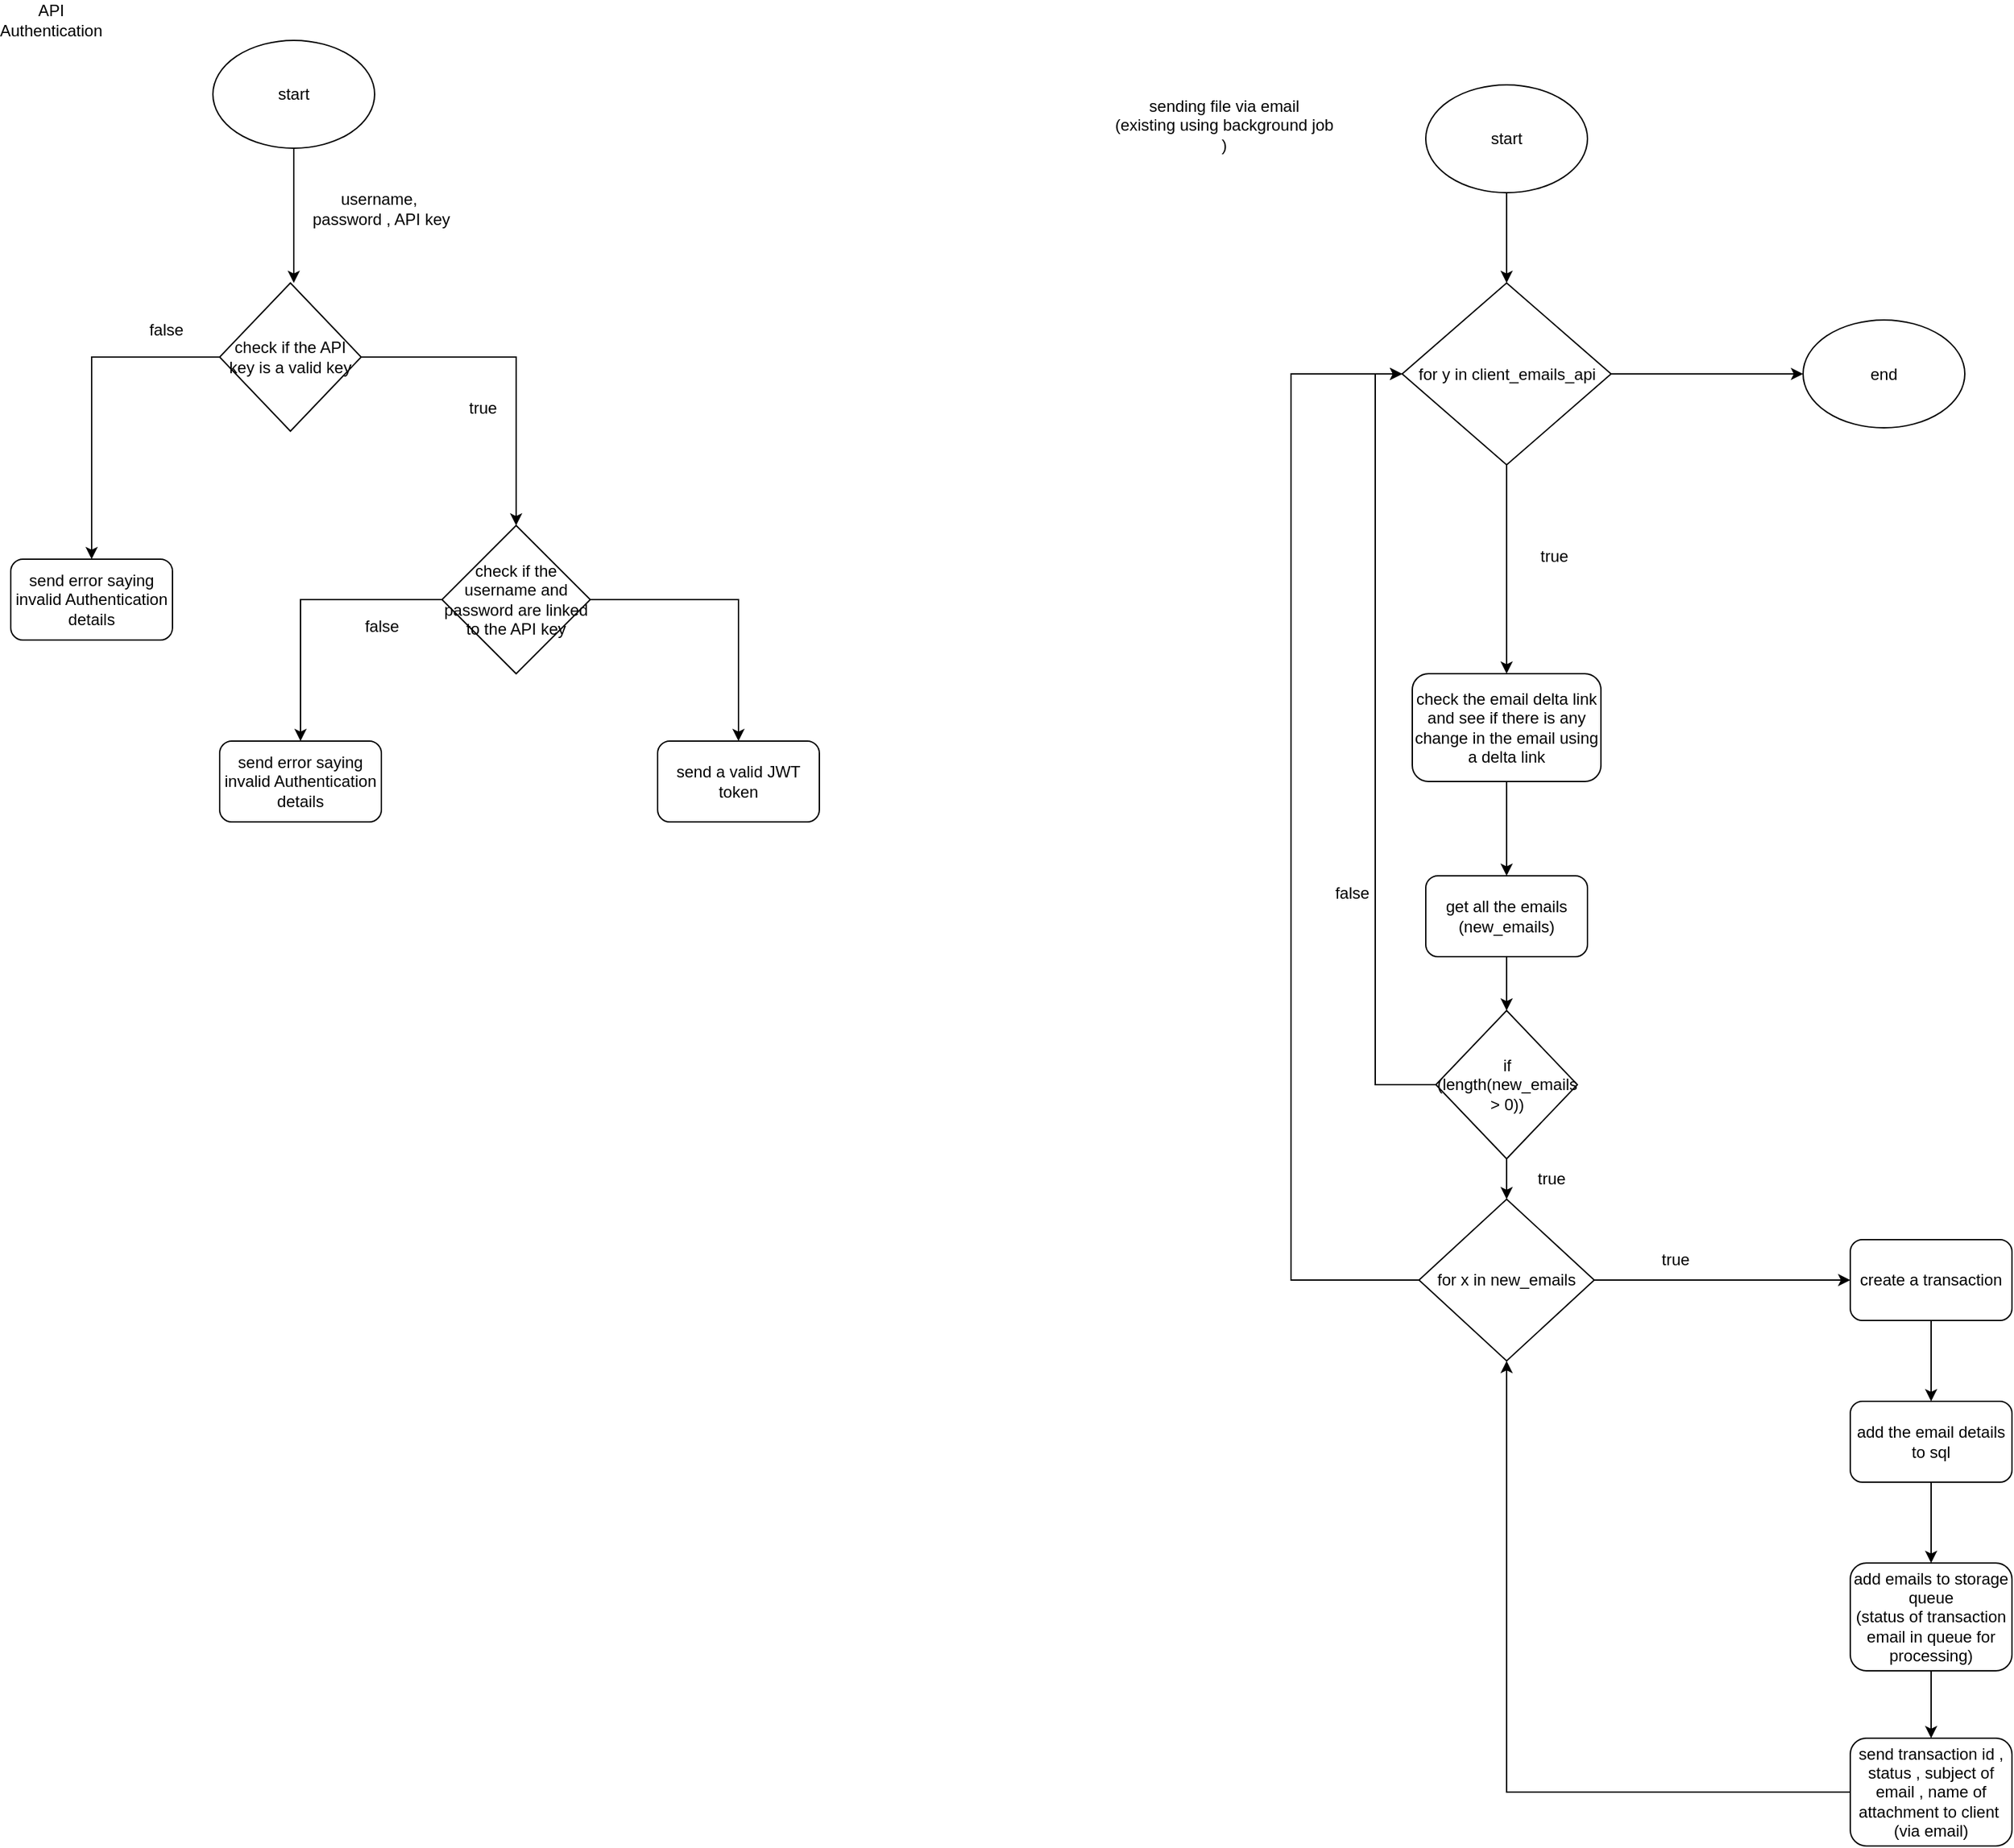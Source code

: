 <mxfile version="27.1.6">
  <diagram name="Page-1" id="D1g_SZzbeWnJD4f1NKeQ">
    <mxGraphModel dx="1018" dy="697" grid="1" gridSize="10" guides="1" tooltips="1" connect="1" arrows="1" fold="1" page="1" pageScale="1" pageWidth="850" pageHeight="1100" math="0" shadow="0">
      <root>
        <mxCell id="0" />
        <mxCell id="1" parent="0" />
        <mxCell id="yMIhiDGG9D9ogBYTGZqW-4" value="API Authentication" style="text;html=1;align=center;verticalAlign=middle;whiteSpace=wrap;rounded=0;" parent="1" vertex="1">
          <mxGeometry x="110" y="20" width="60" height="30" as="geometry" />
        </mxCell>
        <mxCell id="yMIhiDGG9D9ogBYTGZqW-6" value="start" style="ellipse;whiteSpace=wrap;html=1;" parent="1" vertex="1">
          <mxGeometry x="260" y="50" width="120" height="80" as="geometry" />
        </mxCell>
        <mxCell id="yMIhiDGG9D9ogBYTGZqW-7" value="" style="endArrow=classic;html=1;rounded=0;exitX=0.5;exitY=1;exitDx=0;exitDy=0;entryX=0.5;entryY=0;entryDx=0;entryDy=0;" parent="1" source="yMIhiDGG9D9ogBYTGZqW-6" edge="1">
          <mxGeometry width="50" height="50" relative="1" as="geometry">
            <mxPoint x="300" y="260" as="sourcePoint" />
            <mxPoint x="320" y="230" as="targetPoint" />
          </mxGeometry>
        </mxCell>
        <mxCell id="yMIhiDGG9D9ogBYTGZqW-9" value="username,&amp;nbsp;&lt;div&gt;password , API key&lt;/div&gt;" style="text;html=1;align=center;verticalAlign=middle;whiteSpace=wrap;rounded=0;" parent="1" vertex="1">
          <mxGeometry x="330" y="150" width="110" height="50" as="geometry" />
        </mxCell>
        <mxCell id="yMIhiDGG9D9ogBYTGZqW-22" style="edgeStyle=orthogonalEdgeStyle;rounded=0;orthogonalLoop=1;jettySize=auto;html=1;exitX=0;exitY=0.5;exitDx=0;exitDy=0;" parent="1" source="yMIhiDGG9D9ogBYTGZqW-12" target="yMIhiDGG9D9ogBYTGZqW-21" edge="1">
          <mxGeometry relative="1" as="geometry" />
        </mxCell>
        <mxCell id="yMIhiDGG9D9ogBYTGZqW-25" style="edgeStyle=orthogonalEdgeStyle;rounded=0;orthogonalLoop=1;jettySize=auto;html=1;exitX=1;exitY=0.5;exitDx=0;exitDy=0;entryX=0.5;entryY=0;entryDx=0;entryDy=0;" parent="1" source="yMIhiDGG9D9ogBYTGZqW-12" target="yMIhiDGG9D9ogBYTGZqW-24" edge="1">
          <mxGeometry relative="1" as="geometry" />
        </mxCell>
        <mxCell id="yMIhiDGG9D9ogBYTGZqW-12" value="check if the username and password are linked to the API key" style="rhombus;whiteSpace=wrap;html=1;" parent="1" vertex="1">
          <mxGeometry x="430" y="410" width="110" height="110" as="geometry" />
        </mxCell>
        <mxCell id="yMIhiDGG9D9ogBYTGZqW-16" style="edgeStyle=orthogonalEdgeStyle;rounded=0;orthogonalLoop=1;jettySize=auto;html=1;entryX=0.5;entryY=0;entryDx=0;entryDy=0;" parent="1" source="yMIhiDGG9D9ogBYTGZqW-14" target="yMIhiDGG9D9ogBYTGZqW-12" edge="1">
          <mxGeometry relative="1" as="geometry" />
        </mxCell>
        <mxCell id="yMIhiDGG9D9ogBYTGZqW-19" style="edgeStyle=orthogonalEdgeStyle;rounded=0;orthogonalLoop=1;jettySize=auto;html=1;exitX=0;exitY=0.5;exitDx=0;exitDy=0;entryX=0.5;entryY=0;entryDx=0;entryDy=0;" parent="1" source="yMIhiDGG9D9ogBYTGZqW-14" target="yMIhiDGG9D9ogBYTGZqW-18" edge="1">
          <mxGeometry relative="1" as="geometry" />
        </mxCell>
        <mxCell id="yMIhiDGG9D9ogBYTGZqW-14" value="check if the API key is a valid key" style="rhombus;whiteSpace=wrap;html=1;" parent="1" vertex="1">
          <mxGeometry x="265" y="230" width="105" height="110" as="geometry" />
        </mxCell>
        <mxCell id="yMIhiDGG9D9ogBYTGZqW-17" value="true" style="text;html=1;align=center;verticalAlign=middle;resizable=0;points=[];autosize=1;strokeColor=none;fillColor=none;" parent="1" vertex="1">
          <mxGeometry x="440" y="308" width="40" height="30" as="geometry" />
        </mxCell>
        <mxCell id="yMIhiDGG9D9ogBYTGZqW-18" value="send error saying invalid Authentication details" style="rounded=1;whiteSpace=wrap;html=1;" parent="1" vertex="1">
          <mxGeometry x="110" y="435" width="120" height="60" as="geometry" />
        </mxCell>
        <mxCell id="yMIhiDGG9D9ogBYTGZqW-20" value="false" style="text;html=1;align=center;verticalAlign=middle;resizable=0;points=[];autosize=1;strokeColor=none;fillColor=none;" parent="1" vertex="1">
          <mxGeometry x="200" y="250" width="50" height="30" as="geometry" />
        </mxCell>
        <mxCell id="yMIhiDGG9D9ogBYTGZqW-21" value="send error saying invalid Authentication details" style="rounded=1;whiteSpace=wrap;html=1;" parent="1" vertex="1">
          <mxGeometry x="265" y="570" width="120" height="60" as="geometry" />
        </mxCell>
        <mxCell id="yMIhiDGG9D9ogBYTGZqW-23" value="false" style="text;html=1;align=center;verticalAlign=middle;resizable=0;points=[];autosize=1;strokeColor=none;fillColor=none;" parent="1" vertex="1">
          <mxGeometry x="360" y="470" width="50" height="30" as="geometry" />
        </mxCell>
        <mxCell id="yMIhiDGG9D9ogBYTGZqW-24" value="send a valid JWT token" style="rounded=1;whiteSpace=wrap;html=1;" parent="1" vertex="1">
          <mxGeometry x="590" y="570" width="120" height="60" as="geometry" />
        </mxCell>
        <mxCell id="XCs0zXfmU5zAwr78yoS4-2" value="sending file via email&lt;div&gt;(existing using background job&lt;/div&gt;&lt;div&gt;)&lt;/div&gt;" style="text;html=1;align=center;verticalAlign=middle;resizable=0;points=[];autosize=1;strokeColor=none;fillColor=none;" vertex="1" parent="1">
          <mxGeometry x="915" y="83" width="190" height="60" as="geometry" />
        </mxCell>
        <mxCell id="XCs0zXfmU5zAwr78yoS4-6" style="edgeStyle=orthogonalEdgeStyle;rounded=0;orthogonalLoop=1;jettySize=auto;html=1;exitX=0.5;exitY=1;exitDx=0;exitDy=0;entryX=0.5;entryY=0;entryDx=0;entryDy=0;" edge="1" parent="1" source="XCs0zXfmU5zAwr78yoS4-3" target="XCs0zXfmU5zAwr78yoS4-5">
          <mxGeometry relative="1" as="geometry" />
        </mxCell>
        <mxCell id="XCs0zXfmU5zAwr78yoS4-3" value="check the email delta link and see if there is any change in the email using a delta link" style="rounded=1;whiteSpace=wrap;html=1;" vertex="1" parent="1">
          <mxGeometry x="1150" y="520" width="140" height="80" as="geometry" />
        </mxCell>
        <mxCell id="XCs0zXfmU5zAwr78yoS4-35" style="edgeStyle=orthogonalEdgeStyle;rounded=0;orthogonalLoop=1;jettySize=auto;html=1;exitX=0.5;exitY=1;exitDx=0;exitDy=0;entryX=0.5;entryY=0;entryDx=0;entryDy=0;" edge="1" parent="1" source="XCs0zXfmU5zAwr78yoS4-5" target="XCs0zXfmU5zAwr78yoS4-33">
          <mxGeometry relative="1" as="geometry" />
        </mxCell>
        <mxCell id="XCs0zXfmU5zAwr78yoS4-5" value="get all the emails&lt;div&gt;(new_emails)&lt;/div&gt;" style="rounded=1;whiteSpace=wrap;html=1;" vertex="1" parent="1">
          <mxGeometry x="1160" y="670" width="120" height="60" as="geometry" />
        </mxCell>
        <mxCell id="XCs0zXfmU5zAwr78yoS4-14" style="edgeStyle=orthogonalEdgeStyle;rounded=0;orthogonalLoop=1;jettySize=auto;html=1;exitX=1;exitY=0.5;exitDx=0;exitDy=0;" edge="1" parent="1" source="XCs0zXfmU5zAwr78yoS4-7" target="XCs0zXfmU5zAwr78yoS4-13">
          <mxGeometry relative="1" as="geometry" />
        </mxCell>
        <mxCell id="XCs0zXfmU5zAwr78yoS4-28" style="edgeStyle=orthogonalEdgeStyle;rounded=0;orthogonalLoop=1;jettySize=auto;html=1;exitX=0;exitY=0.5;exitDx=0;exitDy=0;entryX=0;entryY=0.5;entryDx=0;entryDy=0;" edge="1" parent="1" source="XCs0zXfmU5zAwr78yoS4-7" target="XCs0zXfmU5zAwr78yoS4-25">
          <mxGeometry relative="1" as="geometry">
            <mxPoint x="970" y="290" as="targetPoint" />
            <Array as="points">
              <mxPoint x="1060" y="970" />
              <mxPoint x="1060" y="298" />
            </Array>
          </mxGeometry>
        </mxCell>
        <mxCell id="XCs0zXfmU5zAwr78yoS4-7" value="for x in new_emails" style="rhombus;whiteSpace=wrap;html=1;" vertex="1" parent="1">
          <mxGeometry x="1155" y="910" width="130" height="120" as="geometry" />
        </mxCell>
        <mxCell id="XCs0zXfmU5zAwr78yoS4-12" style="edgeStyle=orthogonalEdgeStyle;rounded=0;orthogonalLoop=1;jettySize=auto;html=1;exitX=0.5;exitY=1;exitDx=0;exitDy=0;entryX=0.5;entryY=0;entryDx=0;entryDy=0;" edge="1" parent="1" source="XCs0zXfmU5zAwr78yoS4-9" target="XCs0zXfmU5zAwr78yoS4-11">
          <mxGeometry relative="1" as="geometry" />
        </mxCell>
        <mxCell id="XCs0zXfmU5zAwr78yoS4-9" value="add the email details to sql" style="rounded=1;whiteSpace=wrap;html=1;" vertex="1" parent="1">
          <mxGeometry x="1475" y="1060" width="120" height="60" as="geometry" />
        </mxCell>
        <mxCell id="XCs0zXfmU5zAwr78yoS4-17" style="edgeStyle=orthogonalEdgeStyle;rounded=0;orthogonalLoop=1;jettySize=auto;html=1;exitX=0.5;exitY=1;exitDx=0;exitDy=0;entryX=0.5;entryY=0;entryDx=0;entryDy=0;" edge="1" parent="1" source="XCs0zXfmU5zAwr78yoS4-11" target="XCs0zXfmU5zAwr78yoS4-16">
          <mxGeometry relative="1" as="geometry" />
        </mxCell>
        <mxCell id="XCs0zXfmU5zAwr78yoS4-11" value="add emails to storage queue&lt;div&gt;(status of transaction email in queue for processing)&lt;/div&gt;" style="rounded=1;whiteSpace=wrap;html=1;" vertex="1" parent="1">
          <mxGeometry x="1475" y="1180" width="120" height="80" as="geometry" />
        </mxCell>
        <mxCell id="XCs0zXfmU5zAwr78yoS4-15" style="edgeStyle=orthogonalEdgeStyle;rounded=0;orthogonalLoop=1;jettySize=auto;html=1;exitX=0.5;exitY=1;exitDx=0;exitDy=0;" edge="1" parent="1" source="XCs0zXfmU5zAwr78yoS4-13" target="XCs0zXfmU5zAwr78yoS4-9">
          <mxGeometry relative="1" as="geometry" />
        </mxCell>
        <mxCell id="XCs0zXfmU5zAwr78yoS4-13" value="create a transaction" style="rounded=1;whiteSpace=wrap;html=1;" vertex="1" parent="1">
          <mxGeometry x="1475" y="940" width="120" height="60" as="geometry" />
        </mxCell>
        <mxCell id="XCs0zXfmU5zAwr78yoS4-18" style="edgeStyle=orthogonalEdgeStyle;rounded=0;orthogonalLoop=1;jettySize=auto;html=1;exitX=0;exitY=0.5;exitDx=0;exitDy=0;entryX=0.5;entryY=1;entryDx=0;entryDy=0;" edge="1" parent="1" source="XCs0zXfmU5zAwr78yoS4-16" target="XCs0zXfmU5zAwr78yoS4-7">
          <mxGeometry relative="1" as="geometry" />
        </mxCell>
        <mxCell id="XCs0zXfmU5zAwr78yoS4-16" value="send transaction id , status , subject of email , name of attachment to client&amp;nbsp;&lt;div&gt;(via email)&lt;/div&gt;" style="rounded=1;whiteSpace=wrap;html=1;" vertex="1" parent="1">
          <mxGeometry x="1475" y="1310" width="120" height="80" as="geometry" />
        </mxCell>
        <mxCell id="XCs0zXfmU5zAwr78yoS4-19" value="true" style="text;html=1;align=center;verticalAlign=middle;resizable=0;points=[];autosize=1;strokeColor=none;fillColor=none;" vertex="1" parent="1">
          <mxGeometry x="1325" y="940" width="40" height="30" as="geometry" />
        </mxCell>
        <mxCell id="XCs0zXfmU5zAwr78yoS4-29" style="edgeStyle=orthogonalEdgeStyle;rounded=0;orthogonalLoop=1;jettySize=auto;html=1;exitX=0.5;exitY=1;exitDx=0;exitDy=0;entryX=0.5;entryY=0;entryDx=0;entryDy=0;" edge="1" parent="1" source="XCs0zXfmU5zAwr78yoS4-24" target="XCs0zXfmU5zAwr78yoS4-25">
          <mxGeometry relative="1" as="geometry" />
        </mxCell>
        <mxCell id="XCs0zXfmU5zAwr78yoS4-24" value="start" style="ellipse;whiteSpace=wrap;html=1;" vertex="1" parent="1">
          <mxGeometry x="1160" y="83" width="120" height="80" as="geometry" />
        </mxCell>
        <mxCell id="XCs0zXfmU5zAwr78yoS4-26" style="edgeStyle=orthogonalEdgeStyle;rounded=0;orthogonalLoop=1;jettySize=auto;html=1;exitX=0.5;exitY=1;exitDx=0;exitDy=0;entryX=0.5;entryY=0;entryDx=0;entryDy=0;" edge="1" parent="1" source="XCs0zXfmU5zAwr78yoS4-25" target="XCs0zXfmU5zAwr78yoS4-3">
          <mxGeometry relative="1" as="geometry" />
        </mxCell>
        <mxCell id="XCs0zXfmU5zAwr78yoS4-32" style="edgeStyle=orthogonalEdgeStyle;rounded=0;orthogonalLoop=1;jettySize=auto;html=1;exitX=1;exitY=0.5;exitDx=0;exitDy=0;entryX=0;entryY=0.5;entryDx=0;entryDy=0;" edge="1" parent="1" source="XCs0zXfmU5zAwr78yoS4-25" target="XCs0zXfmU5zAwr78yoS4-31">
          <mxGeometry relative="1" as="geometry" />
        </mxCell>
        <mxCell id="XCs0zXfmU5zAwr78yoS4-25" value="for y in client_emails_api" style="rhombus;whiteSpace=wrap;html=1;" vertex="1" parent="1">
          <mxGeometry x="1142.5" y="230" width="155" height="135" as="geometry" />
        </mxCell>
        <mxCell id="XCs0zXfmU5zAwr78yoS4-27" value="true" style="text;html=1;align=center;verticalAlign=middle;resizable=0;points=[];autosize=1;strokeColor=none;fillColor=none;" vertex="1" parent="1">
          <mxGeometry x="1235" y="418" width="40" height="30" as="geometry" />
        </mxCell>
        <mxCell id="XCs0zXfmU5zAwr78yoS4-31" value="end" style="ellipse;whiteSpace=wrap;html=1;" vertex="1" parent="1">
          <mxGeometry x="1440" y="257.5" width="120" height="80" as="geometry" />
        </mxCell>
        <mxCell id="XCs0zXfmU5zAwr78yoS4-36" style="edgeStyle=orthogonalEdgeStyle;rounded=0;orthogonalLoop=1;jettySize=auto;html=1;exitX=0.5;exitY=1;exitDx=0;exitDy=0;entryX=0.5;entryY=0;entryDx=0;entryDy=0;" edge="1" parent="1" source="XCs0zXfmU5zAwr78yoS4-33" target="XCs0zXfmU5zAwr78yoS4-7">
          <mxGeometry relative="1" as="geometry" />
        </mxCell>
        <mxCell id="XCs0zXfmU5zAwr78yoS4-38" style="edgeStyle=orthogonalEdgeStyle;rounded=0;orthogonalLoop=1;jettySize=auto;html=1;exitX=0;exitY=0.5;exitDx=0;exitDy=0;entryX=0;entryY=0.5;entryDx=0;entryDy=0;" edge="1" parent="1" source="XCs0zXfmU5zAwr78yoS4-33" target="XCs0zXfmU5zAwr78yoS4-25">
          <mxGeometry relative="1" as="geometry" />
        </mxCell>
        <mxCell id="XCs0zXfmU5zAwr78yoS4-33" value="if (length(new_emails &amp;gt; 0))" style="rhombus;whiteSpace=wrap;html=1;" vertex="1" parent="1">
          <mxGeometry x="1167.5" y="770" width="105" height="110" as="geometry" />
        </mxCell>
        <mxCell id="XCs0zXfmU5zAwr78yoS4-37" value="true" style="text;html=1;align=center;verticalAlign=middle;resizable=0;points=[];autosize=1;strokeColor=none;fillColor=none;" vertex="1" parent="1">
          <mxGeometry x="1232.5" y="880" width="40" height="30" as="geometry" />
        </mxCell>
        <mxCell id="XCs0zXfmU5zAwr78yoS4-39" value="false" style="text;html=1;align=center;verticalAlign=middle;resizable=0;points=[];autosize=1;strokeColor=none;fillColor=none;" vertex="1" parent="1">
          <mxGeometry x="1080" y="668" width="50" height="30" as="geometry" />
        </mxCell>
      </root>
    </mxGraphModel>
  </diagram>
</mxfile>
